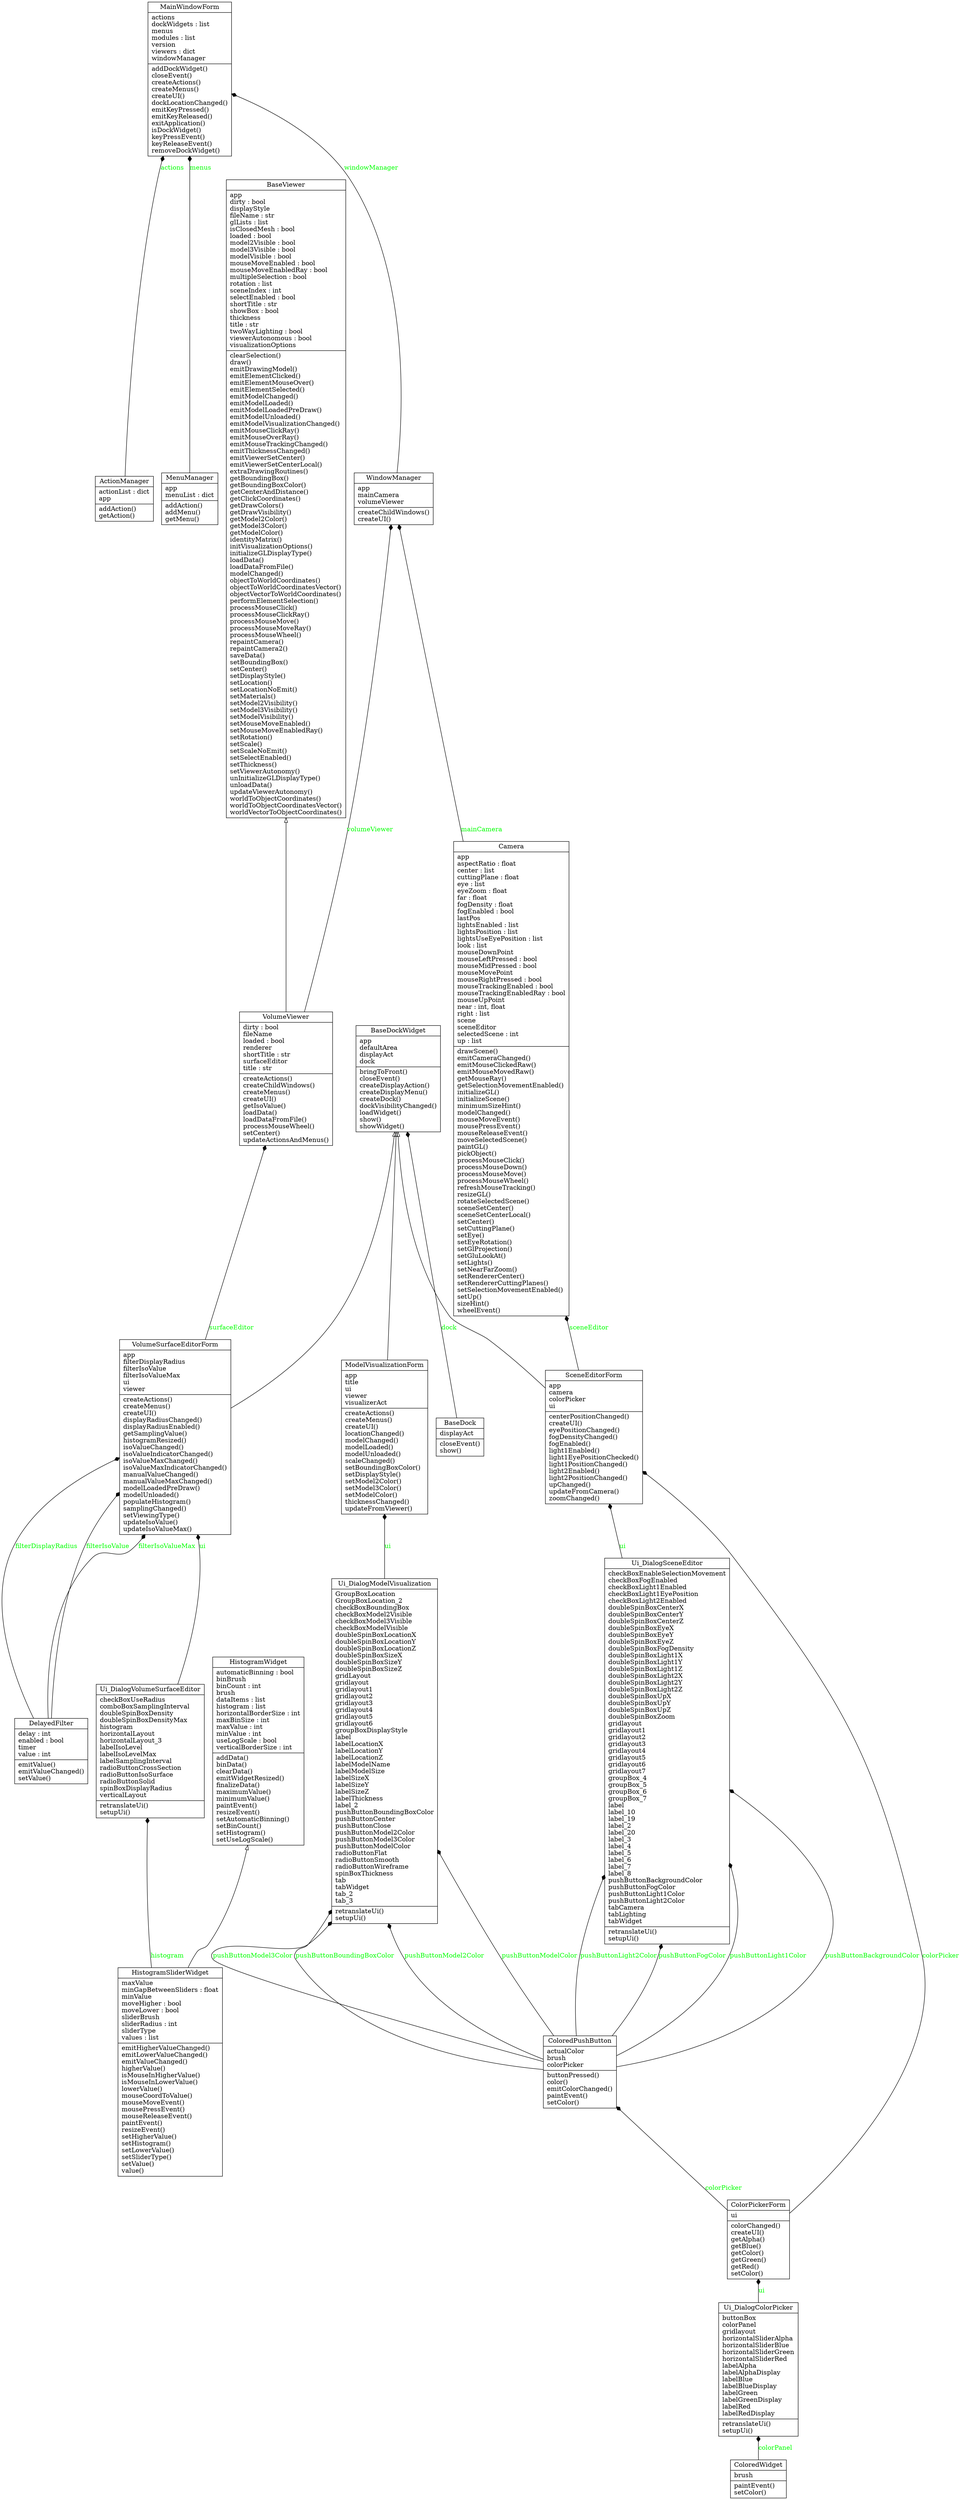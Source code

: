 digraph "classes_gorg_funct" {
charset="utf-8"
rankdir=BT
"0" [label="{ActionManager|actionList : dict\lapp\l|addAction()\lgetAction()\l}", shape="record"];
"1" [label="{BaseDock|displayAct\l|closeEvent()\lshow()\l}", shape="record"];
"2" [label="{BaseDockWidget|app\ldefaultArea\ldisplayAct\ldock\l|bringToFront()\lcloseEvent()\lcreateDisplayAction()\lcreateDisplayMenu()\lcreateDock()\ldockVisibilityChanged()\lloadWidget()\lshow()\lshowWidget()\l}", shape="record"];
"3" [label="{BaseViewer|app\ldirty : bool\ldisplayStyle\lfileName : str\lglLists : list\lisClosedMesh : bool\lloaded : bool\lmodel2Visible : bool\lmodel3Visible : bool\lmodelVisible : bool\lmouseMoveEnabled : bool\lmouseMoveEnabledRay : bool\lmultipleSelection : bool\lrotation : list\lsceneIndex : int\lselectEnabled : bool\lshortTitle : str\lshowBox : bool\lthickness\ltitle : str\ltwoWayLighting : bool\lviewerAutonomous : bool\lvisualizationOptions\l|clearSelection()\ldraw()\lemitDrawingModel()\lemitElementClicked()\lemitElementMouseOver()\lemitElementSelected()\lemitModelChanged()\lemitModelLoaded()\lemitModelLoadedPreDraw()\lemitModelUnloaded()\lemitModelVisualizationChanged()\lemitMouseClickRay()\lemitMouseOverRay()\lemitMouseTrackingChanged()\lemitThicknessChanged()\lemitViewerSetCenter()\lemitViewerSetCenterLocal()\lextraDrawingRoutines()\lgetBoundingBox()\lgetBoundingBoxColor()\lgetCenterAndDistance()\lgetClickCoordinates()\lgetDrawColors()\lgetDrawVisibility()\lgetModel2Color()\lgetModel3Color()\lgetModelColor()\lidentityMatrix()\linitVisualizationOptions()\linitializeGLDisplayType()\lloadData()\lloadDataFromFile()\lmodelChanged()\lobjectToWorldCoordinates()\lobjectToWorldCoordinatesVector()\lobjectVectorToWorldCoordinates()\lperformElementSelection()\lprocessMouseClick()\lprocessMouseClickRay()\lprocessMouseMove()\lprocessMouseMoveRay()\lprocessMouseWheel()\lrepaintCamera()\lrepaintCamera2()\lsaveData()\lsetBoundingBox()\lsetCenter()\lsetDisplayStyle()\lsetLocation()\lsetLocationNoEmit()\lsetMaterials()\lsetModel2Visibility()\lsetModel3Visibility()\lsetModelVisibility()\lsetMouseMoveEnabled()\lsetMouseMoveEnabledRay()\lsetRotation()\lsetScale()\lsetScaleNoEmit()\lsetSelectEnabled()\lsetThickness()\lsetViewerAutonomy()\lunInitializeGLDisplayType()\lunloadData()\lupdateViewerAutonomy()\lworldToObjectCoordinates()\lworldToObjectCoordinatesVector()\lworldVectorToObjectCoordinates()\l}", shape="record"];
"4" [label="{Camera|app\laspectRatio : float\lcenter : list\lcuttingPlane : float\leye : list\leyeZoom : float\lfar : float\lfogDensity : float\lfogEnabled : bool\llastPos\llightsEnabled : list\llightsPosition : list\llightsUseEyePosition : list\llook : list\lmouseDownPoint\lmouseLeftPressed : bool\lmouseMidPressed : bool\lmouseMovePoint\lmouseRightPressed : bool\lmouseTrackingEnabled : bool\lmouseTrackingEnabledRay : bool\lmouseUpPoint\lnear : int, float\lright : list\lscene\lsceneEditor\lselectedScene : int\lup : list\l|drawScene()\lemitCameraChanged()\lemitMouseClickedRaw()\lemitMouseMovedRaw()\lgetMouseRay()\lgetSelectionMovementEnabled()\linitializeGL()\linitializeScene()\lminimumSizeHint()\lmodelChanged()\lmouseMoveEvent()\lmousePressEvent()\lmouseReleaseEvent()\lmoveSelectedScene()\lpaintGL()\lpickObject()\lprocessMouseClick()\lprocessMouseDown()\lprocessMouseMove()\lprocessMouseWheel()\lrefreshMouseTracking()\lresizeGL()\lrotateSelectedScene()\lsceneSetCenter()\lsceneSetCenterLocal()\lsetCenter()\lsetCuttingPlane()\lsetEye()\lsetEyeRotation()\lsetGlProjection()\lsetGluLookAt()\lsetLights()\lsetNearFarZoom()\lsetRendererCenter()\lsetRendererCuttingPlanes()\lsetSelectionMovementEnabled()\lsetUp()\lsizeHint()\lwheelEvent()\l}", shape="record"];
"5" [label="{ColorPickerForm|ui\l|colorChanged()\lcreateUI()\lgetAlpha()\lgetBlue()\lgetColor()\lgetGreen()\lgetRed()\lsetColor()\l}", shape="record"];
"6" [label="{ColoredPushButton|actualColor\lbrush\lcolorPicker\l|buttonPressed()\lcolor()\lemitColorChanged()\lpaintEvent()\lsetColor()\l}", shape="record"];
"7" [label="{ColoredWidget|brush\l|paintEvent()\lsetColor()\l}", shape="record"];
"8" [label="{DelayedFilter|delay : int\lenabled : bool\ltimer\lvalue : int\l|emitValue()\lemitValueChanged()\lsetValue()\l}", shape="record"];
"9" [label="{HistogramSliderWidget|maxValue\lminGapBetweenSliders : float\lminValue\lmoveHigher : bool\lmoveLower : bool\lsliderBrush\lsliderRadius : int\lsliderType\lvalues : list\l|emitHigherValueChanged()\lemitLowerValueChanged()\lemitValueChanged()\lhigherValue()\lisMouseInHigherValue()\lisMouseInLowerValue()\llowerValue()\lmouseCoordToValue()\lmouseMoveEvent()\lmousePressEvent()\lmouseReleaseEvent()\lpaintEvent()\lresizeEvent()\lsetHigherValue()\lsetHistogram()\lsetLowerValue()\lsetSliderType()\lsetValue()\lvalue()\l}", shape="record"];
"10" [label="{HistogramWidget|automaticBinning : bool\lbinBrush\lbinCount : int\lbrush\ldataItems : list\lhistogram : list\lhorizontalBorderSize : int\lmaxBinSize : int\lmaxValue : int\lminValue : int\luseLogScale : bool\lverticalBorderSize : int\l|addData()\lbinData()\lclearData()\lemitWidgetResized()\lfinalizeData()\lmaximumValue()\lminimumValue()\lpaintEvent()\lresizeEvent()\lsetAutomaticBinning()\lsetBinCount()\lsetHistogram()\lsetUseLogScale()\l}", shape="record"];
"11" [label="{MainWindowForm|actions\ldockWidgets : list\lmenus\lmodules : list\lversion\lviewers : dict\lwindowManager\l|addDockWidget()\lcloseEvent()\lcreateActions()\lcreateMenus()\lcreateUI()\ldockLocationChanged()\lemitKeyPressed()\lemitKeyReleased()\lexitApplication()\lisDockWidget()\lkeyPressEvent()\lkeyReleaseEvent()\lremoveDockWidget()\l}", shape="record"];
"12" [label="{MenuManager|app\lmenuList : dict\l|addAction()\laddMenu()\lgetMenu()\l}", shape="record"];
"13" [label="{ModelVisualizationForm|app\ltitle\lui\lviewer\lvisualizerAct\l|createActions()\lcreateMenus()\lcreateUI()\llocationChanged()\lmodelChanged()\lmodelLoaded()\lmodelUnloaded()\lscaleChanged()\lsetBoundingBoxColor()\lsetDisplayStyle()\lsetModel2Color()\lsetModel3Color()\lsetModelColor()\lthicknessChanged()\lupdateFromViewer()\l}", shape="record"];
"14" [label="{SceneEditorForm|app\lcamera\lcolorPicker\lui\l|centerPositionChanged()\lcreateUI()\leyePositionChanged()\lfogDensityChanged()\lfogEnabled()\llight1Enabled()\llight1EyePositionChecked()\llight1PositionChanged()\llight2Enabled()\llight2PositionChanged()\lupChanged()\lupdateFromCamera()\lzoomChanged()\l}", shape="record"];
"15" [label="{Ui_DialogColorPicker|buttonBox\lcolorPanel\lgridlayout\lhorizontalSliderAlpha\lhorizontalSliderBlue\lhorizontalSliderGreen\lhorizontalSliderRed\llabelAlpha\llabelAlphaDisplay\llabelBlue\llabelBlueDisplay\llabelGreen\llabelGreenDisplay\llabelRed\llabelRedDisplay\l|retranslateUi()\lsetupUi()\l}", shape="record"];
"16" [label="{Ui_DialogModelVisualization|GroupBoxLocation\lGroupBoxLocation_2\lcheckBoxBoundingBox\lcheckBoxModel2Visible\lcheckBoxModel3Visible\lcheckBoxModelVisible\ldoubleSpinBoxLocationX\ldoubleSpinBoxLocationY\ldoubleSpinBoxLocationZ\ldoubleSpinBoxSizeX\ldoubleSpinBoxSizeY\ldoubleSpinBoxSizeZ\lgridLayout\lgridlayout\lgridlayout1\lgridlayout2\lgridlayout3\lgridlayout4\lgridlayout5\lgridlayout6\lgroupBoxDisplayStyle\llabel\llabelLocationX\llabelLocationY\llabelLocationZ\llabelModelName\llabelModelSize\llabelSizeX\llabelSizeY\llabelSizeZ\llabelThickness\llabel_2\lpushButtonBoundingBoxColor\lpushButtonCenter\lpushButtonClose\lpushButtonModel2Color\lpushButtonModel3Color\lpushButtonModelColor\lradioButtonFlat\lradioButtonSmooth\lradioButtonWireframe\lspinBoxThickness\ltab\ltabWidget\ltab_2\ltab_3\l|retranslateUi()\lsetupUi()\l}", shape="record"];
"17" [label="{Ui_DialogSceneEditor|checkBoxEnableSelectionMovement\lcheckBoxFogEnabled\lcheckBoxLight1Enabled\lcheckBoxLight1EyePosition\lcheckBoxLight2Enabled\ldoubleSpinBoxCenterX\ldoubleSpinBoxCenterY\ldoubleSpinBoxCenterZ\ldoubleSpinBoxEyeX\ldoubleSpinBoxEyeY\ldoubleSpinBoxEyeZ\ldoubleSpinBoxFogDensity\ldoubleSpinBoxLight1X\ldoubleSpinBoxLight1Y\ldoubleSpinBoxLight1Z\ldoubleSpinBoxLight2X\ldoubleSpinBoxLight2Y\ldoubleSpinBoxLight2Z\ldoubleSpinBoxUpX\ldoubleSpinBoxUpY\ldoubleSpinBoxUpZ\ldoubleSpinBoxZoom\lgridlayout\lgridlayout1\lgridlayout2\lgridlayout3\lgridlayout4\lgridlayout5\lgridlayout6\lgridlayout7\lgroupBox_4\lgroupBox_5\lgroupBox_6\lgroupBox_7\llabel\llabel_10\llabel_19\llabel_2\llabel_20\llabel_3\llabel_4\llabel_5\llabel_6\llabel_7\llabel_8\lpushButtonBackgroundColor\lpushButtonFogColor\lpushButtonLight1Color\lpushButtonLight2Color\ltabCamera\ltabLighting\ltabWidget\l|retranslateUi()\lsetupUi()\l}", shape="record"];
"18" [label="{Ui_DialogVolumeSurfaceEditor|checkBoxUseRadius\lcomboBoxSamplingInterval\ldoubleSpinBoxDensity\ldoubleSpinBoxDensityMax\lhistogram\lhorizontalLayout\lhorizontalLayout_3\llabelIsoLevel\llabelIsoLevelMax\llabelSamplingInterval\lradioButtonCrossSection\lradioButtonIsoSurface\lradioButtonSolid\lspinBoxDisplayRadius\lverticalLayout\l|retranslateUi()\lsetupUi()\l}", shape="record"];
"19" [label="{VolumeSurfaceEditorForm|app\lfilterDisplayRadius\lfilterIsoValue\lfilterIsoValueMax\lui\lviewer\l|createActions()\lcreateMenus()\lcreateUI()\ldisplayRadiusChanged()\ldisplayRadiusEnabled()\lgetSamplingValue()\lhistogramResized()\lisoValueChanged()\lisoValueIndicatorChanged()\lisoValueMaxChanged()\lisoValueMaxIndicatorChanged()\lmanualValueChanged()\lmanualValueMaxChanged()\lmodelLoadedPreDraw()\lmodelUnloaded()\lpopulateHistogram()\lsamplingChanged()\lsetViewingType()\lupdateIsoValue()\lupdateIsoValueMax()\l}", shape="record"];
"20" [label="{VolumeViewer|dirty : bool\lfileName\lloaded : bool\lrenderer\lshortTitle : str\lsurfaceEditor\ltitle : str\l|createActions()\lcreateChildWindows()\lcreateMenus()\lcreateUI()\lgetIsoValue()\lloadData()\lloadDataFromFile()\lprocessMouseWheel()\lsetCenter()\lupdateActionsAndMenus()\l}", shape="record"];
"21" [label="{WindowManager|app\lmainCamera\lvolumeViewer\l|createChildWindows()\lcreateUI()\l}", shape="record"];
"9" -> "10" [arrowhead="empty", arrowtail="none"];
"13" -> "2" [arrowhead="empty", arrowtail="none"];
"14" -> "2" [arrowhead="empty", arrowtail="none"];
"19" -> "2" [arrowhead="empty", arrowtail="none"];
"20" -> "3" [arrowhead="empty", arrowtail="none"];
"0" -> "11" [arrowhead="diamond", arrowtail="none", fontcolor="green", label="actions", style="solid"];
"1" -> "2" [arrowhead="diamond", arrowtail="none", fontcolor="green", label="dock", style="solid"];
"4" -> "21" [arrowhead="diamond", arrowtail="none", fontcolor="green", label="mainCamera", style="solid"];
"5" -> "6" [arrowhead="diamond", arrowtail="none", fontcolor="green", label="colorPicker", style="solid"];
"5" -> "14" [arrowhead="diamond", arrowtail="none", fontcolor="green", label="colorPicker", style="solid"];
"6" -> "16" [arrowhead="diamond", arrowtail="none", fontcolor="green", label="pushButtonBoundingBoxColor", style="solid"];
"6" -> "16" [arrowhead="diamond", arrowtail="none", fontcolor="green", label="pushButtonModel2Color", style="solid"];
"6" -> "16" [arrowhead="diamond", arrowtail="none", fontcolor="green", label="pushButtonModelColor", style="solid"];
"6" -> "16" [arrowhead="diamond", arrowtail="none", fontcolor="green", label="pushButtonModel3Color", style="solid"];
"6" -> "17" [arrowhead="diamond", arrowtail="none", fontcolor="green", label="pushButtonBackgroundColor", style="solid"];
"6" -> "17" [arrowhead="diamond", arrowtail="none", fontcolor="green", label="pushButtonLight2Color", style="solid"];
"6" -> "17" [arrowhead="diamond", arrowtail="none", fontcolor="green", label="pushButtonFogColor", style="solid"];
"6" -> "17" [arrowhead="diamond", arrowtail="none", fontcolor="green", label="pushButtonLight1Color", style="solid"];
"7" -> "15" [arrowhead="diamond", arrowtail="none", fontcolor="green", label="colorPanel", style="solid"];
"8" -> "19" [arrowhead="diamond", arrowtail="none", fontcolor="green", label="filterIsoValueMax", style="solid"];
"8" -> "19" [arrowhead="diamond", arrowtail="none", fontcolor="green", label="filterDisplayRadius", style="solid"];
"8" -> "19" [arrowhead="diamond", arrowtail="none", fontcolor="green", label="filterIsoValue", style="solid"];
"9" -> "18" [arrowhead="diamond", arrowtail="none", fontcolor="green", label="histogram", style="solid"];
"12" -> "11" [arrowhead="diamond", arrowtail="none", fontcolor="green", label="menus", style="solid"];
"14" -> "4" [arrowhead="diamond", arrowtail="none", fontcolor="green", label="sceneEditor", style="solid"];
"15" -> "5" [arrowhead="diamond", arrowtail="none", fontcolor="green", label="ui", style="solid"];
"16" -> "13" [arrowhead="diamond", arrowtail="none", fontcolor="green", label="ui", style="solid"];
"17" -> "14" [arrowhead="diamond", arrowtail="none", fontcolor="green", label="ui", style="solid"];
"18" -> "19" [arrowhead="diamond", arrowtail="none", fontcolor="green", label="ui", style="solid"];
"19" -> "20" [arrowhead="diamond", arrowtail="none", fontcolor="green", label="surfaceEditor", style="solid"];
"20" -> "21" [arrowhead="diamond", arrowtail="none", fontcolor="green", label="volumeViewer", style="solid"];
"21" -> "11" [arrowhead="diamond", arrowtail="none", fontcolor="green", label="windowManager", style="solid"];
}
